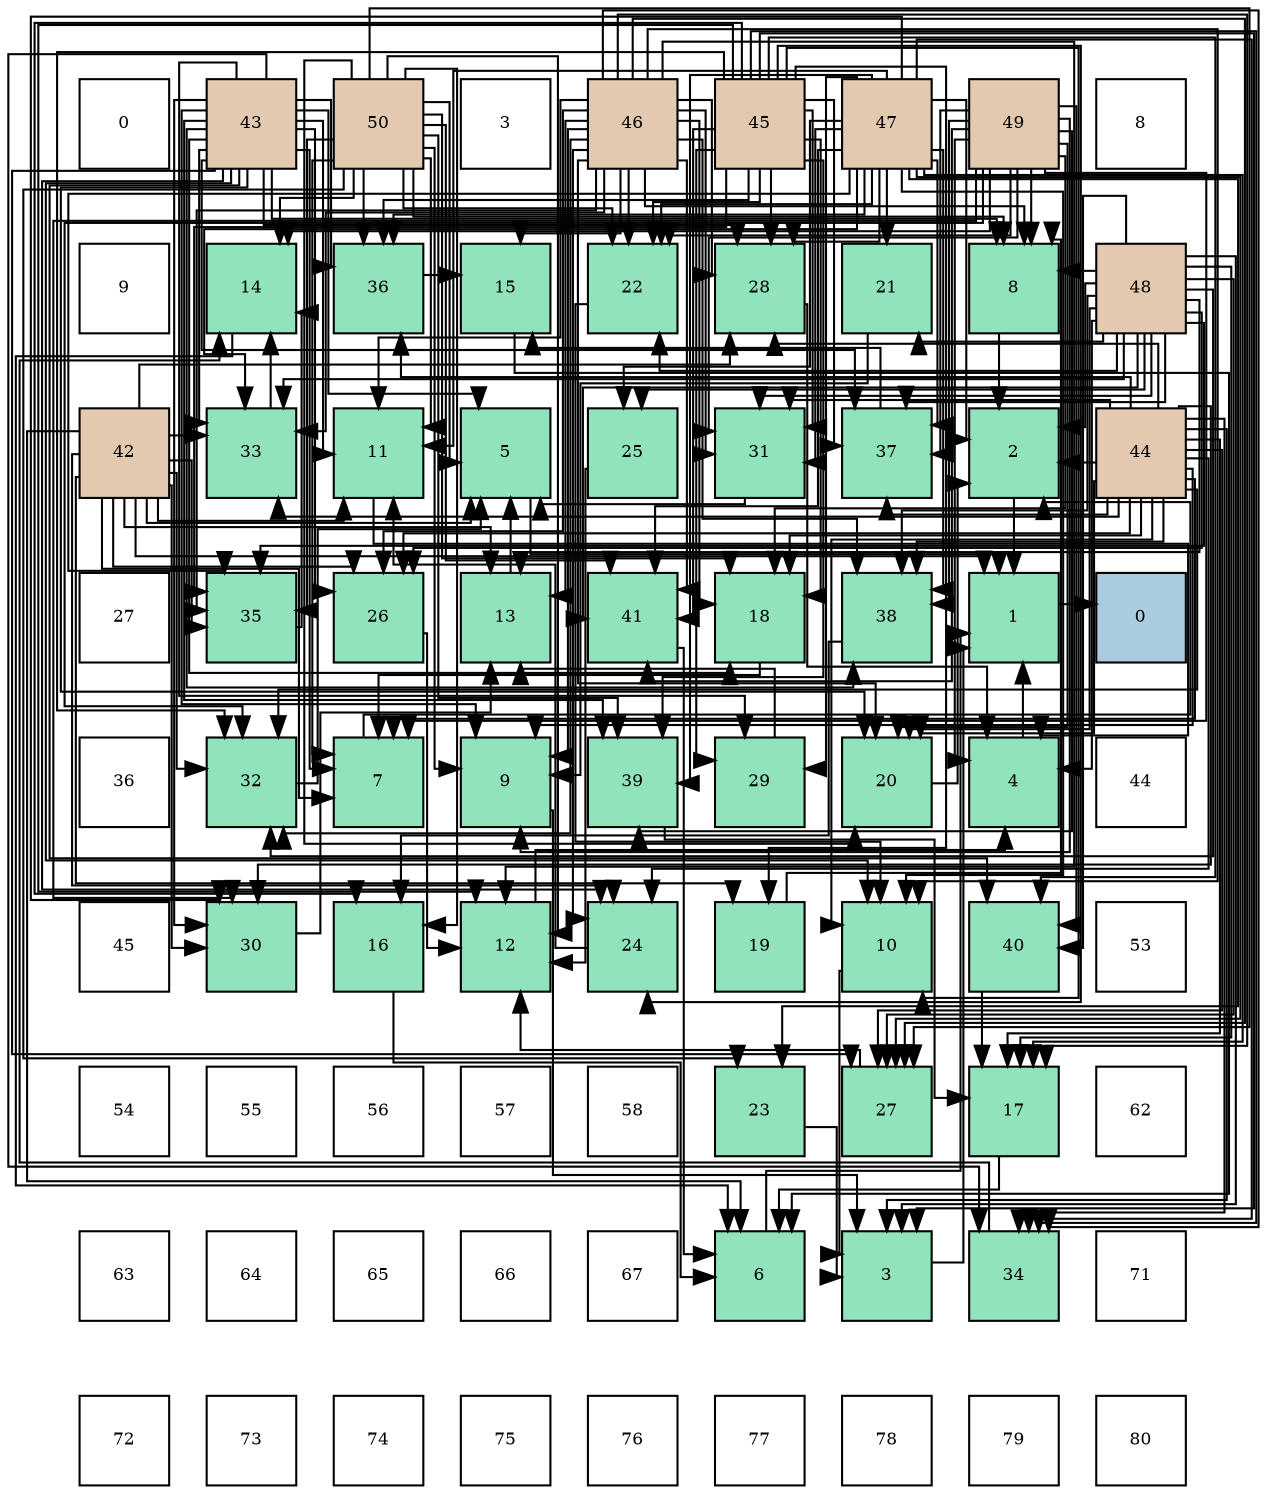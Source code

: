 digraph layout{
 rankdir=TB;
 splines=ortho;
 node [style=filled shape=square fixedsize=true width=0.6];
0[label="0", fontsize=8, fillcolor="#ffffff"];
1[label="43", fontsize=8, fillcolor="#e3c9af"];
2[label="50", fontsize=8, fillcolor="#e3c9af"];
3[label="3", fontsize=8, fillcolor="#ffffff"];
4[label="46", fontsize=8, fillcolor="#e3c9af"];
5[label="45", fontsize=8, fillcolor="#e3c9af"];
6[label="47", fontsize=8, fillcolor="#e3c9af"];
7[label="49", fontsize=8, fillcolor="#e3c9af"];
8[label="8", fontsize=8, fillcolor="#ffffff"];
9[label="9", fontsize=8, fillcolor="#ffffff"];
10[label="14", fontsize=8, fillcolor="#91e3bb"];
11[label="36", fontsize=8, fillcolor="#91e3bb"];
12[label="15", fontsize=8, fillcolor="#91e3bb"];
13[label="22", fontsize=8, fillcolor="#91e3bb"];
14[label="28", fontsize=8, fillcolor="#91e3bb"];
15[label="21", fontsize=8, fillcolor="#91e3bb"];
16[label="8", fontsize=8, fillcolor="#91e3bb"];
17[label="48", fontsize=8, fillcolor="#e3c9af"];
18[label="42", fontsize=8, fillcolor="#e3c9af"];
19[label="33", fontsize=8, fillcolor="#91e3bb"];
20[label="11", fontsize=8, fillcolor="#91e3bb"];
21[label="5", fontsize=8, fillcolor="#91e3bb"];
22[label="25", fontsize=8, fillcolor="#91e3bb"];
23[label="31", fontsize=8, fillcolor="#91e3bb"];
24[label="37", fontsize=8, fillcolor="#91e3bb"];
25[label="2", fontsize=8, fillcolor="#91e3bb"];
26[label="44", fontsize=8, fillcolor="#e3c9af"];
27[label="27", fontsize=8, fillcolor="#ffffff"];
28[label="35", fontsize=8, fillcolor="#91e3bb"];
29[label="26", fontsize=8, fillcolor="#91e3bb"];
30[label="13", fontsize=8, fillcolor="#91e3bb"];
31[label="41", fontsize=8, fillcolor="#91e3bb"];
32[label="18", fontsize=8, fillcolor="#91e3bb"];
33[label="38", fontsize=8, fillcolor="#91e3bb"];
34[label="1", fontsize=8, fillcolor="#91e3bb"];
35[label="0", fontsize=8, fillcolor="#a9ccde"];
36[label="36", fontsize=8, fillcolor="#ffffff"];
37[label="32", fontsize=8, fillcolor="#91e3bb"];
38[label="7", fontsize=8, fillcolor="#91e3bb"];
39[label="9", fontsize=8, fillcolor="#91e3bb"];
40[label="39", fontsize=8, fillcolor="#91e3bb"];
41[label="29", fontsize=8, fillcolor="#91e3bb"];
42[label="20", fontsize=8, fillcolor="#91e3bb"];
43[label="4", fontsize=8, fillcolor="#91e3bb"];
44[label="44", fontsize=8, fillcolor="#ffffff"];
45[label="45", fontsize=8, fillcolor="#ffffff"];
46[label="30", fontsize=8, fillcolor="#91e3bb"];
47[label="16", fontsize=8, fillcolor="#91e3bb"];
48[label="12", fontsize=8, fillcolor="#91e3bb"];
49[label="24", fontsize=8, fillcolor="#91e3bb"];
50[label="19", fontsize=8, fillcolor="#91e3bb"];
51[label="10", fontsize=8, fillcolor="#91e3bb"];
52[label="40", fontsize=8, fillcolor="#91e3bb"];
53[label="53", fontsize=8, fillcolor="#ffffff"];
54[label="54", fontsize=8, fillcolor="#ffffff"];
55[label="55", fontsize=8, fillcolor="#ffffff"];
56[label="56", fontsize=8, fillcolor="#ffffff"];
57[label="57", fontsize=8, fillcolor="#ffffff"];
58[label="58", fontsize=8, fillcolor="#ffffff"];
59[label="23", fontsize=8, fillcolor="#91e3bb"];
60[label="27", fontsize=8, fillcolor="#91e3bb"];
61[label="17", fontsize=8, fillcolor="#91e3bb"];
62[label="62", fontsize=8, fillcolor="#ffffff"];
63[label="63", fontsize=8, fillcolor="#ffffff"];
64[label="64", fontsize=8, fillcolor="#ffffff"];
65[label="65", fontsize=8, fillcolor="#ffffff"];
66[label="66", fontsize=8, fillcolor="#ffffff"];
67[label="67", fontsize=8, fillcolor="#ffffff"];
68[label="6", fontsize=8, fillcolor="#91e3bb"];
69[label="3", fontsize=8, fillcolor="#91e3bb"];
70[label="34", fontsize=8, fillcolor="#91e3bb"];
71[label="71", fontsize=8, fillcolor="#ffffff"];
72[label="72", fontsize=8, fillcolor="#ffffff"];
73[label="73", fontsize=8, fillcolor="#ffffff"];
74[label="74", fontsize=8, fillcolor="#ffffff"];
75[label="75", fontsize=8, fillcolor="#ffffff"];
76[label="76", fontsize=8, fillcolor="#ffffff"];
77[label="77", fontsize=8, fillcolor="#ffffff"];
78[label="78", fontsize=8, fillcolor="#ffffff"];
79[label="79", fontsize=8, fillcolor="#ffffff"];
80[label="80", fontsize=8, fillcolor="#ffffff"];
edge [constraint=false, style=vis];34 -> 35;
25 -> 34;
69 -> 34;
43 -> 34;
21 -> 34;
68 -> 34;
38 -> 25;
16 -> 25;
39 -> 69;
51 -> 69;
20 -> 43;
48 -> 43;
30 -> 21;
10 -> 68;
12 -> 68;
47 -> 68;
61 -> 68;
32 -> 38;
50 -> 16;
42 -> 25;
15 -> 39;
13 -> 51;
59 -> 69;
49 -> 20;
22 -> 48;
29 -> 48;
60 -> 48;
14 -> 43;
41 -> 30;
46 -> 30;
23 -> 21;
37 -> 21;
19 -> 10;
70 -> 10;
28 -> 10;
11 -> 12;
24 -> 12;
33 -> 47;
40 -> 61;
52 -> 61;
31 -> 68;
18 -> 34;
18 -> 21;
18 -> 68;
18 -> 38;
18 -> 20;
18 -> 30;
18 -> 50;
18 -> 49;
18 -> 29;
18 -> 14;
18 -> 46;
18 -> 37;
18 -> 19;
18 -> 28;
1 -> 21;
1 -> 38;
1 -> 16;
1 -> 39;
1 -> 51;
1 -> 20;
1 -> 32;
1 -> 42;
1 -> 49;
1 -> 29;
1 -> 60;
1 -> 14;
1 -> 41;
1 -> 46;
1 -> 19;
1 -> 70;
1 -> 11;
1 -> 24;
1 -> 33;
1 -> 40;
1 -> 52;
26 -> 25;
26 -> 69;
26 -> 38;
26 -> 39;
26 -> 51;
26 -> 61;
26 -> 32;
26 -> 42;
26 -> 49;
26 -> 29;
26 -> 60;
26 -> 14;
26 -> 46;
26 -> 23;
26 -> 37;
26 -> 19;
26 -> 70;
26 -> 11;
26 -> 24;
26 -> 33;
5 -> 69;
5 -> 51;
5 -> 48;
5 -> 47;
5 -> 32;
5 -> 50;
5 -> 13;
5 -> 49;
5 -> 14;
5 -> 41;
5 -> 23;
5 -> 37;
5 -> 70;
5 -> 28;
5 -> 11;
5 -> 24;
5 -> 40;
5 -> 52;
5 -> 31;
4 -> 16;
4 -> 39;
4 -> 51;
4 -> 20;
4 -> 48;
4 -> 30;
4 -> 12;
4 -> 61;
4 -> 32;
4 -> 42;
4 -> 13;
4 -> 49;
4 -> 29;
4 -> 60;
4 -> 14;
4 -> 23;
4 -> 37;
4 -> 19;
4 -> 70;
4 -> 28;
4 -> 33;
4 -> 31;
6 -> 25;
6 -> 51;
6 -> 20;
6 -> 61;
6 -> 15;
6 -> 13;
6 -> 59;
6 -> 22;
6 -> 60;
6 -> 14;
6 -> 41;
6 -> 46;
6 -> 23;
6 -> 19;
6 -> 70;
6 -> 28;
6 -> 11;
6 -> 24;
6 -> 33;
6 -> 40;
6 -> 31;
17 -> 25;
17 -> 69;
17 -> 43;
17 -> 16;
17 -> 30;
17 -> 61;
17 -> 42;
17 -> 15;
17 -> 13;
17 -> 22;
17 -> 29;
17 -> 60;
17 -> 23;
17 -> 37;
17 -> 19;
17 -> 28;
17 -> 24;
17 -> 33;
17 -> 52;
17 -> 31;
7 -> 43;
7 -> 38;
7 -> 16;
7 -> 39;
7 -> 10;
7 -> 32;
7 -> 42;
7 -> 13;
7 -> 46;
7 -> 23;
7 -> 37;
7 -> 24;
7 -> 33;
7 -> 40;
7 -> 52;
7 -> 31;
2 -> 21;
2 -> 38;
2 -> 16;
2 -> 39;
2 -> 20;
2 -> 48;
2 -> 10;
2 -> 47;
2 -> 32;
2 -> 42;
2 -> 13;
2 -> 59;
2 -> 60;
2 -> 28;
2 -> 11;
2 -> 40;
2 -> 31;
edge [constraint=true, style=invis];
0 -> 9 -> 18 -> 27 -> 36 -> 45 -> 54 -> 63 -> 72;
1 -> 10 -> 19 -> 28 -> 37 -> 46 -> 55 -> 64 -> 73;
2 -> 11 -> 20 -> 29 -> 38 -> 47 -> 56 -> 65 -> 74;
3 -> 12 -> 21 -> 30 -> 39 -> 48 -> 57 -> 66 -> 75;
4 -> 13 -> 22 -> 31 -> 40 -> 49 -> 58 -> 67 -> 76;
5 -> 14 -> 23 -> 32 -> 41 -> 50 -> 59 -> 68 -> 77;
6 -> 15 -> 24 -> 33 -> 42 -> 51 -> 60 -> 69 -> 78;
7 -> 16 -> 25 -> 34 -> 43 -> 52 -> 61 -> 70 -> 79;
8 -> 17 -> 26 -> 35 -> 44 -> 53 -> 62 -> 71 -> 80;
rank = same {0 -> 1 -> 2 -> 3 -> 4 -> 5 -> 6 -> 7 -> 8};
rank = same {9 -> 10 -> 11 -> 12 -> 13 -> 14 -> 15 -> 16 -> 17};
rank = same {18 -> 19 -> 20 -> 21 -> 22 -> 23 -> 24 -> 25 -> 26};
rank = same {27 -> 28 -> 29 -> 30 -> 31 -> 32 -> 33 -> 34 -> 35};
rank = same {36 -> 37 -> 38 -> 39 -> 40 -> 41 -> 42 -> 43 -> 44};
rank = same {45 -> 46 -> 47 -> 48 -> 49 -> 50 -> 51 -> 52 -> 53};
rank = same {54 -> 55 -> 56 -> 57 -> 58 -> 59 -> 60 -> 61 -> 62};
rank = same {63 -> 64 -> 65 -> 66 -> 67 -> 68 -> 69 -> 70 -> 71};
rank = same {72 -> 73 -> 74 -> 75 -> 76 -> 77 -> 78 -> 79 -> 80};
}